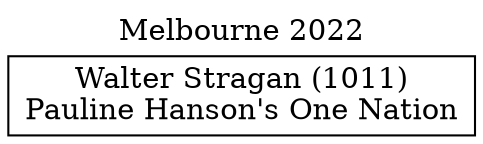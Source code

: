// House preference flow
digraph "Walter Stragan (1011)_Melbourne_2022" {
	graph [label="Melbourne 2022" labelloc=t mclimit=10]
	node [shape=box]
	"Walter Stragan (1011)" [label="Walter Stragan (1011)
Pauline Hanson's One Nation"]
}
